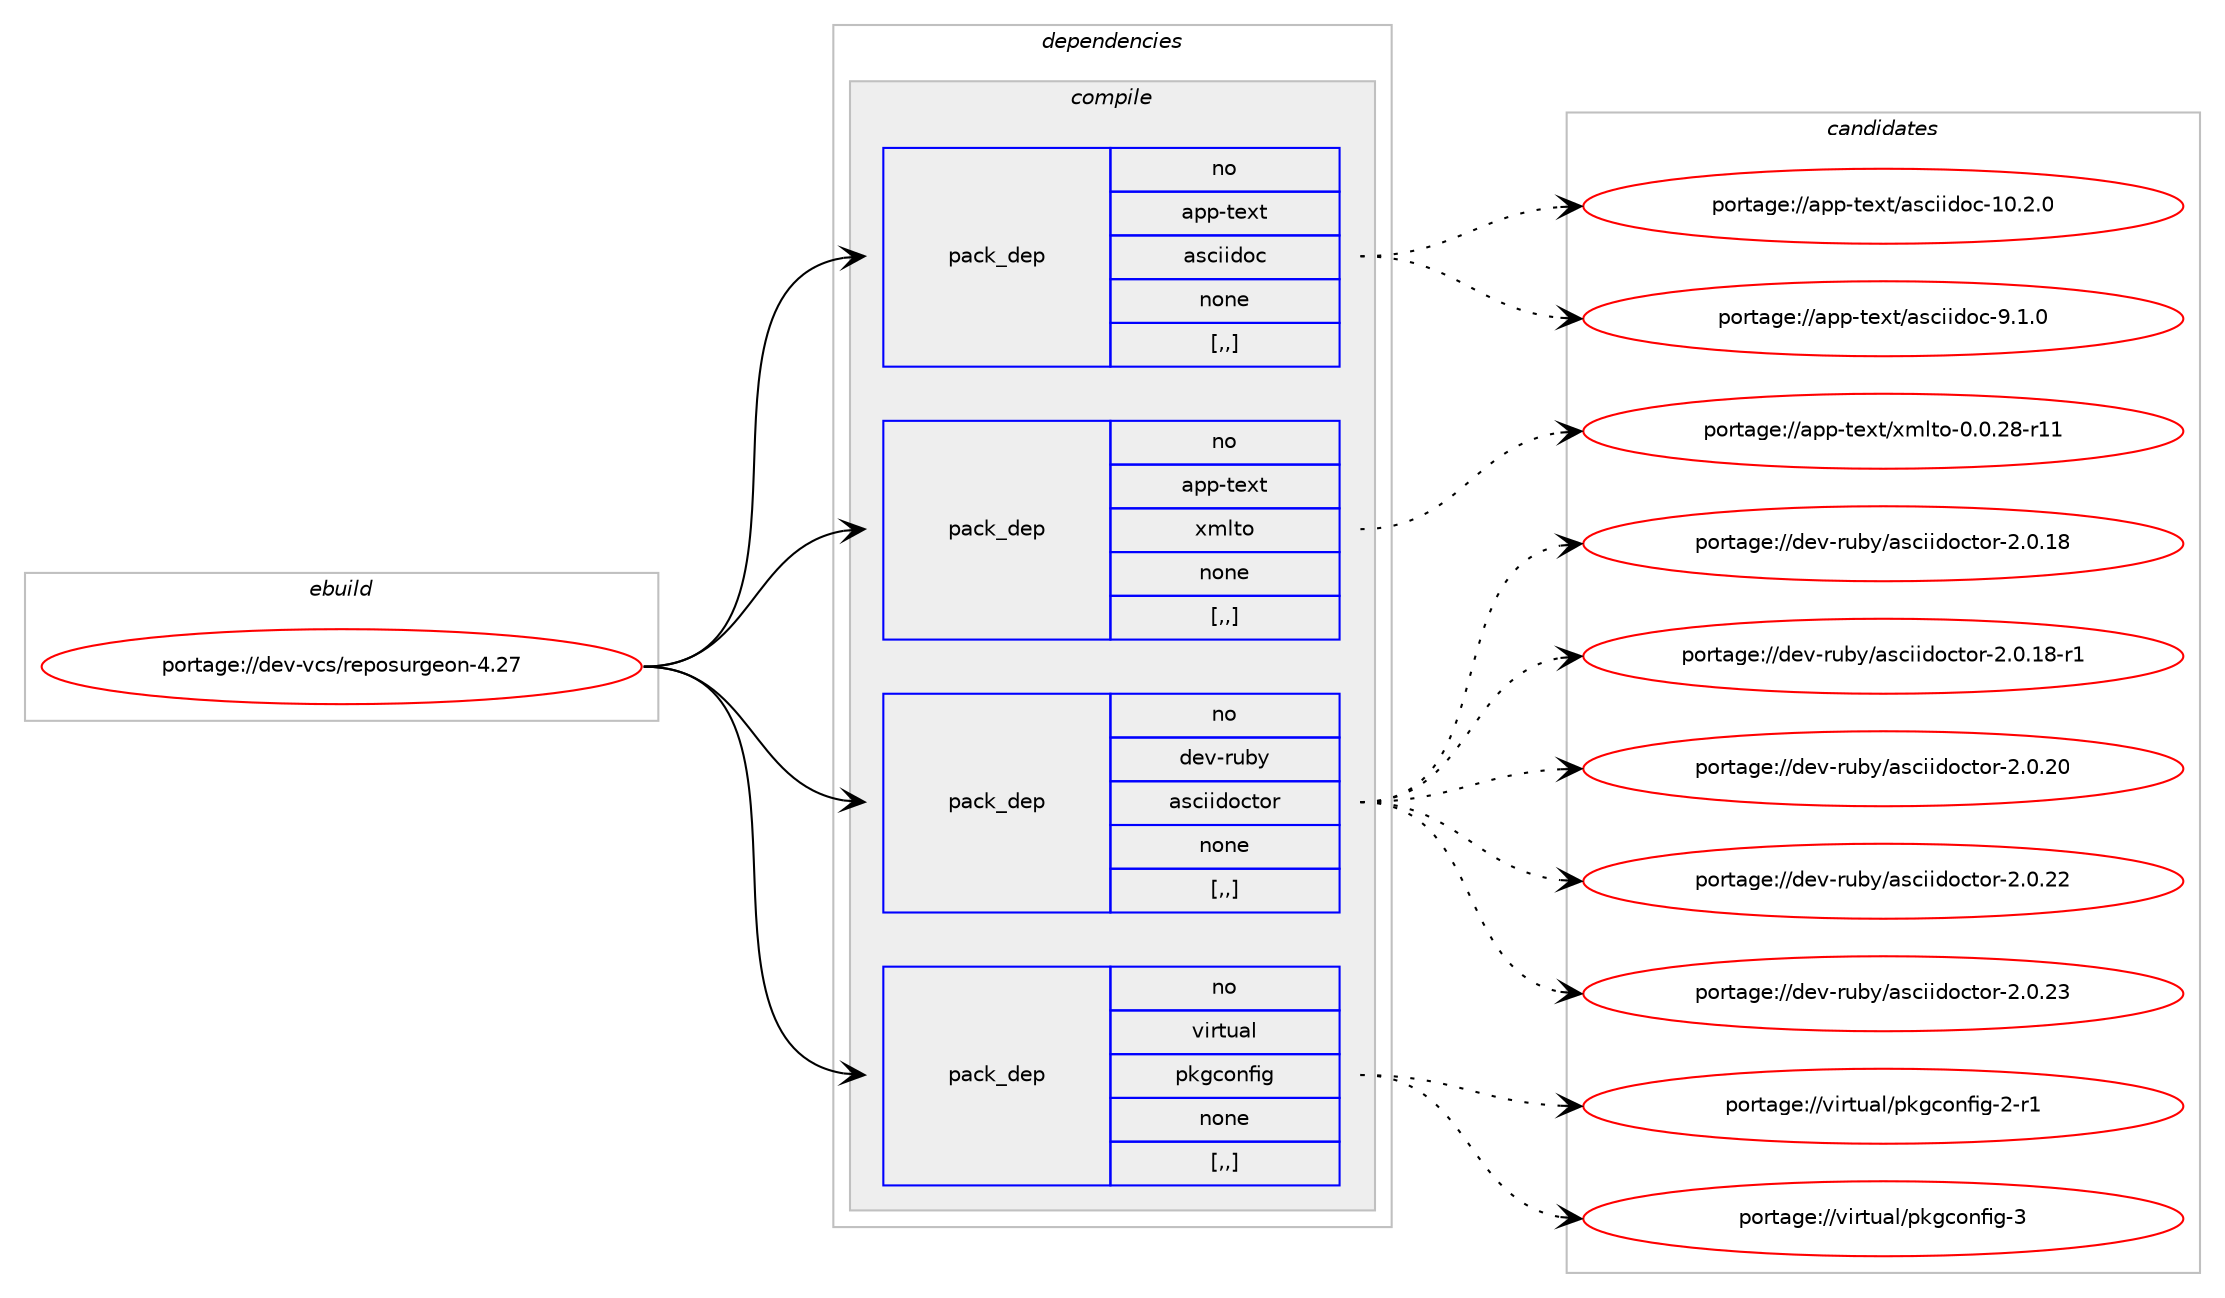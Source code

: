 digraph prolog {

# *************
# Graph options
# *************

newrank=true;
concentrate=true;
compound=true;
graph [rankdir=LR,fontname=Helvetica,fontsize=10,ranksep=1.5];#, ranksep=2.5, nodesep=0.2];
edge  [arrowhead=vee];
node  [fontname=Helvetica,fontsize=10];

# **********
# The ebuild
# **********

subgraph cluster_leftcol {
color=gray;
rank=same;
label=<<i>ebuild</i>>;
id [label="portage://dev-vcs/reposurgeon-4.27", color=red, width=4, href="../dev-vcs/reposurgeon-4.27.svg"];
}

# ****************
# The dependencies
# ****************

subgraph cluster_midcol {
color=gray;
label=<<i>dependencies</i>>;
subgraph cluster_compile {
fillcolor="#eeeeee";
style=filled;
label=<<i>compile</i>>;
subgraph pack155872 {
dependency218532 [label=<<TABLE BORDER="0" CELLBORDER="1" CELLSPACING="0" CELLPADDING="4" WIDTH="220"><TR><TD ROWSPAN="6" CELLPADDING="30">pack_dep</TD></TR><TR><TD WIDTH="110">no</TD></TR><TR><TD>app-text</TD></TR><TR><TD>asciidoc</TD></TR><TR><TD>none</TD></TR><TR><TD>[,,]</TD></TR></TABLE>>, shape=none, color=blue];
}
id:e -> dependency218532:w [weight=20,style="solid",arrowhead="vee"];
subgraph pack155873 {
dependency218533 [label=<<TABLE BORDER="0" CELLBORDER="1" CELLSPACING="0" CELLPADDING="4" WIDTH="220"><TR><TD ROWSPAN="6" CELLPADDING="30">pack_dep</TD></TR><TR><TD WIDTH="110">no</TD></TR><TR><TD>app-text</TD></TR><TR><TD>xmlto</TD></TR><TR><TD>none</TD></TR><TR><TD>[,,]</TD></TR></TABLE>>, shape=none, color=blue];
}
id:e -> dependency218533:w [weight=20,style="solid",arrowhead="vee"];
subgraph pack155874 {
dependency218534 [label=<<TABLE BORDER="0" CELLBORDER="1" CELLSPACING="0" CELLPADDING="4" WIDTH="220"><TR><TD ROWSPAN="6" CELLPADDING="30">pack_dep</TD></TR><TR><TD WIDTH="110">no</TD></TR><TR><TD>dev-ruby</TD></TR><TR><TD>asciidoctor</TD></TR><TR><TD>none</TD></TR><TR><TD>[,,]</TD></TR></TABLE>>, shape=none, color=blue];
}
id:e -> dependency218534:w [weight=20,style="solid",arrowhead="vee"];
subgraph pack155875 {
dependency218535 [label=<<TABLE BORDER="0" CELLBORDER="1" CELLSPACING="0" CELLPADDING="4" WIDTH="220"><TR><TD ROWSPAN="6" CELLPADDING="30">pack_dep</TD></TR><TR><TD WIDTH="110">no</TD></TR><TR><TD>virtual</TD></TR><TR><TD>pkgconfig</TD></TR><TR><TD>none</TD></TR><TR><TD>[,,]</TD></TR></TABLE>>, shape=none, color=blue];
}
id:e -> dependency218535:w [weight=20,style="solid",arrowhead="vee"];
}
subgraph cluster_compileandrun {
fillcolor="#eeeeee";
style=filled;
label=<<i>compile and run</i>>;
}
subgraph cluster_run {
fillcolor="#eeeeee";
style=filled;
label=<<i>run</i>>;
}
}

# **************
# The candidates
# **************

subgraph cluster_choices {
rank=same;
color=gray;
label=<<i>candidates</i>>;

subgraph choice155872 {
color=black;
nodesep=1;
choice97112112451161011201164797115991051051001119945494846504648 [label="portage://app-text/asciidoc-10.2.0", color=red, width=4,href="../app-text/asciidoc-10.2.0.svg"];
choice971121124511610112011647971159910510510011199455746494648 [label="portage://app-text/asciidoc-9.1.0", color=red, width=4,href="../app-text/asciidoc-9.1.0.svg"];
dependency218532:e -> choice97112112451161011201164797115991051051001119945494846504648:w [style=dotted,weight="100"];
dependency218532:e -> choice971121124511610112011647971159910510510011199455746494648:w [style=dotted,weight="100"];
}
subgraph choice155873 {
color=black;
nodesep=1;
choice97112112451161011201164712010910811611145484648465056451144949 [label="portage://app-text/xmlto-0.0.28-r11", color=red, width=4,href="../app-text/xmlto-0.0.28-r11.svg"];
dependency218533:e -> choice97112112451161011201164712010910811611145484648465056451144949:w [style=dotted,weight="100"];
}
subgraph choice155874 {
color=black;
nodesep=1;
choice10010111845114117981214797115991051051001119911611111445504648464956 [label="portage://dev-ruby/asciidoctor-2.0.18", color=red, width=4,href="../dev-ruby/asciidoctor-2.0.18.svg"];
choice100101118451141179812147971159910510510011199116111114455046484649564511449 [label="portage://dev-ruby/asciidoctor-2.0.18-r1", color=red, width=4,href="../dev-ruby/asciidoctor-2.0.18-r1.svg"];
choice10010111845114117981214797115991051051001119911611111445504648465048 [label="portage://dev-ruby/asciidoctor-2.0.20", color=red, width=4,href="../dev-ruby/asciidoctor-2.0.20.svg"];
choice10010111845114117981214797115991051051001119911611111445504648465050 [label="portage://dev-ruby/asciidoctor-2.0.22", color=red, width=4,href="../dev-ruby/asciidoctor-2.0.22.svg"];
choice10010111845114117981214797115991051051001119911611111445504648465051 [label="portage://dev-ruby/asciidoctor-2.0.23", color=red, width=4,href="../dev-ruby/asciidoctor-2.0.23.svg"];
dependency218534:e -> choice10010111845114117981214797115991051051001119911611111445504648464956:w [style=dotted,weight="100"];
dependency218534:e -> choice100101118451141179812147971159910510510011199116111114455046484649564511449:w [style=dotted,weight="100"];
dependency218534:e -> choice10010111845114117981214797115991051051001119911611111445504648465048:w [style=dotted,weight="100"];
dependency218534:e -> choice10010111845114117981214797115991051051001119911611111445504648465050:w [style=dotted,weight="100"];
dependency218534:e -> choice10010111845114117981214797115991051051001119911611111445504648465051:w [style=dotted,weight="100"];
}
subgraph choice155875 {
color=black;
nodesep=1;
choice11810511411611797108471121071039911111010210510345504511449 [label="portage://virtual/pkgconfig-2-r1", color=red, width=4,href="../virtual/pkgconfig-2-r1.svg"];
choice1181051141161179710847112107103991111101021051034551 [label="portage://virtual/pkgconfig-3", color=red, width=4,href="../virtual/pkgconfig-3.svg"];
dependency218535:e -> choice11810511411611797108471121071039911111010210510345504511449:w [style=dotted,weight="100"];
dependency218535:e -> choice1181051141161179710847112107103991111101021051034551:w [style=dotted,weight="100"];
}
}

}
